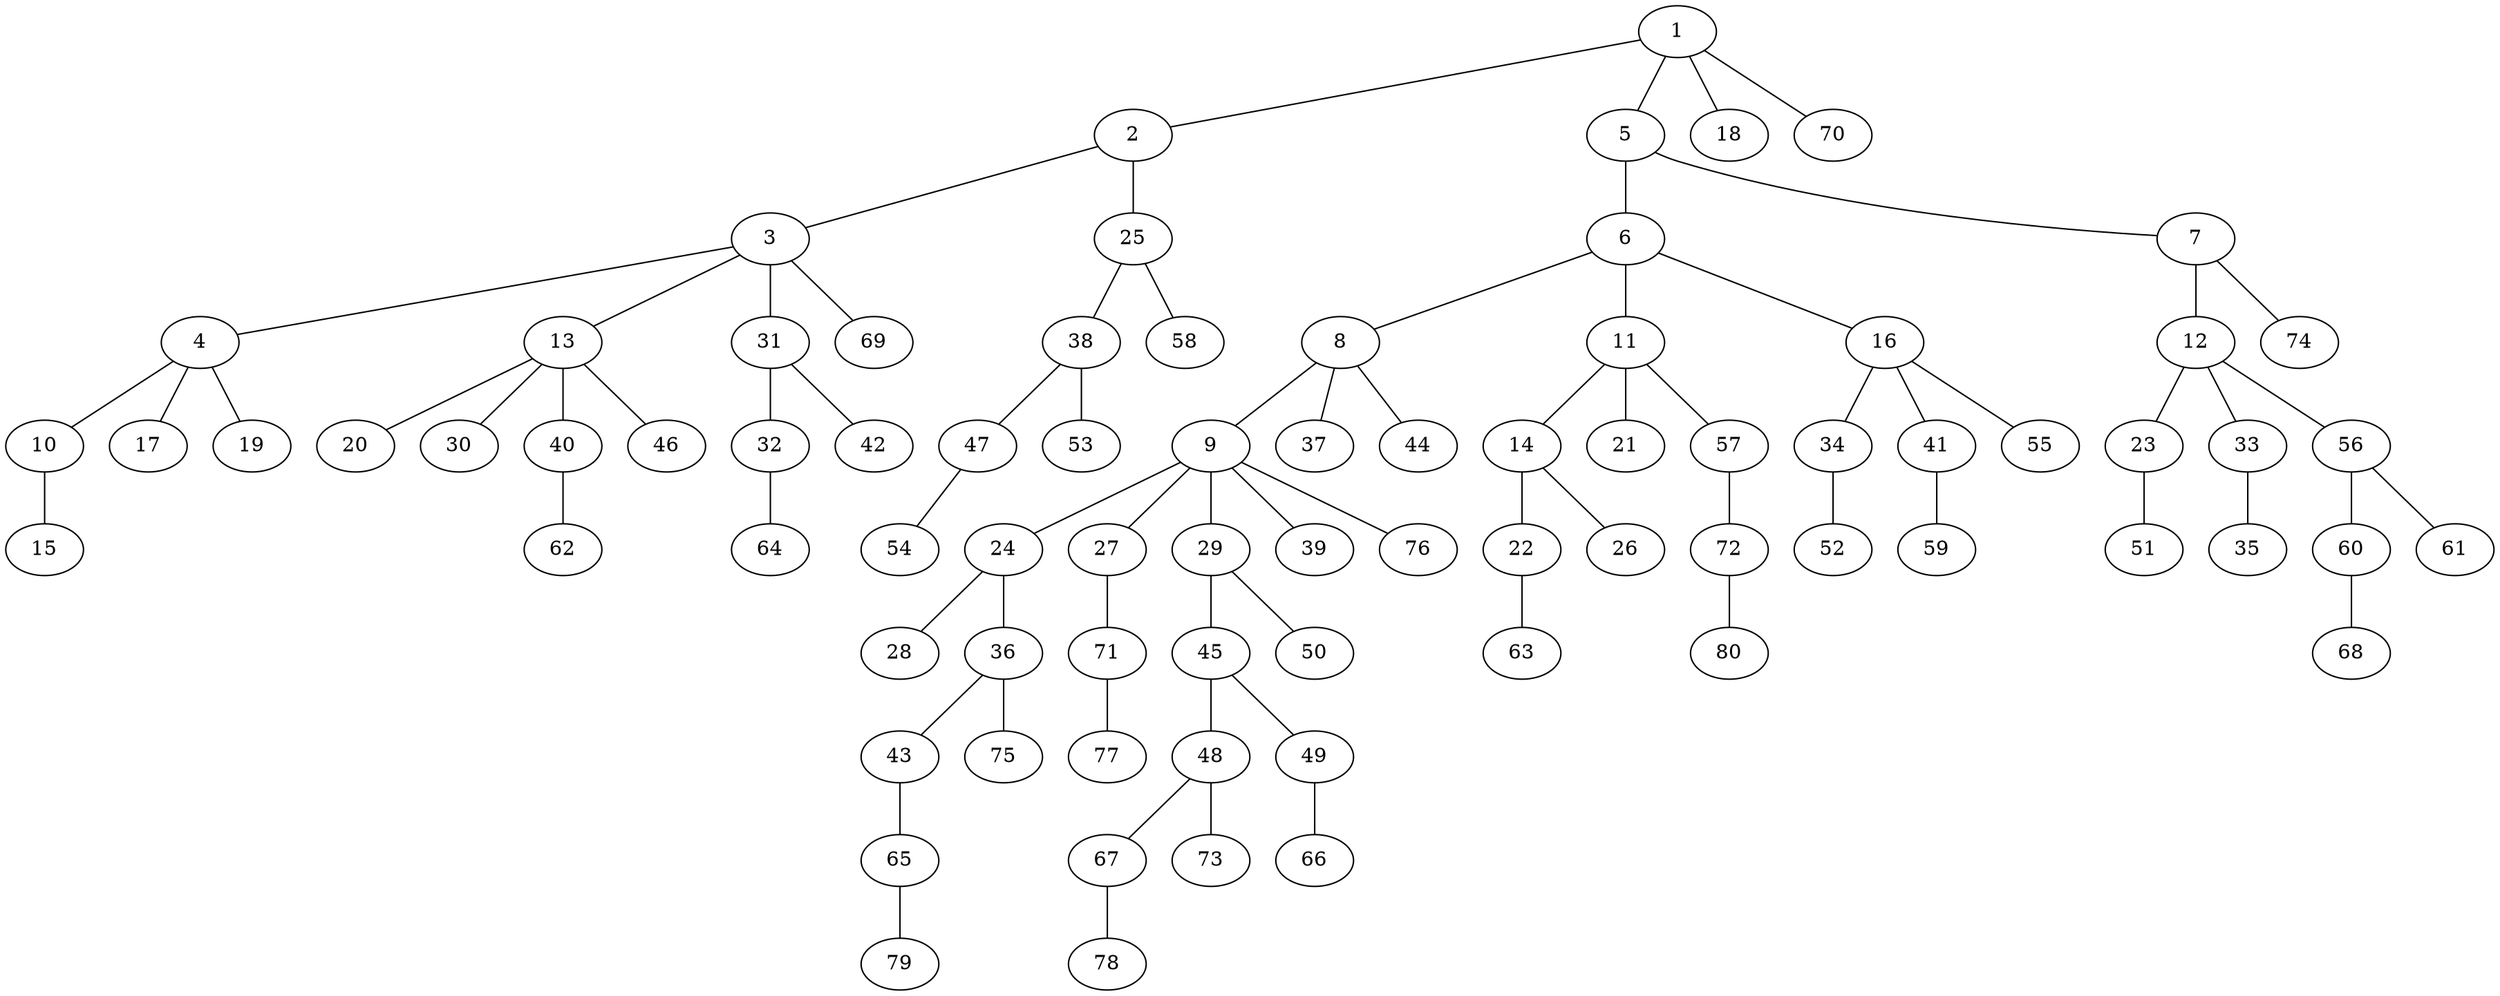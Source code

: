 graph graphname {1--2
1--5
1--18
1--70
2--3
2--25
3--4
3--13
3--31
3--69
4--10
4--17
4--19
5--6
5--7
6--8
6--11
6--16
7--12
7--74
8--9
8--37
8--44
9--24
9--27
9--29
9--39
9--76
10--15
11--14
11--21
11--57
12--23
12--33
12--56
13--20
13--30
13--40
13--46
14--22
14--26
16--34
16--41
16--55
22--63
23--51
24--28
24--36
25--38
25--58
27--71
29--45
29--50
31--32
31--42
32--64
33--35
34--52
36--43
36--75
38--47
38--53
40--62
41--59
43--65
45--48
45--49
47--54
48--67
48--73
49--66
56--60
56--61
57--72
60--68
65--79
67--78
71--77
72--80
}